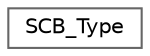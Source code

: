 digraph "Graphical Class Hierarchy"
{
 // LATEX_PDF_SIZE
  bgcolor="transparent";
  edge [fontname=Helvetica,fontsize=10,labelfontname=Helvetica,labelfontsize=10];
  node [fontname=Helvetica,fontsize=10,shape=box,height=0.2,width=0.4];
  rankdir="LR";
  Node0 [id="Node000000",label="SCB_Type",height=0.2,width=0.4,color="grey40", fillcolor="white", style="filled",URL="$struct_s_c_b___type.html",tooltip="Structure type to access the System Control Block (SCB)."];
}
